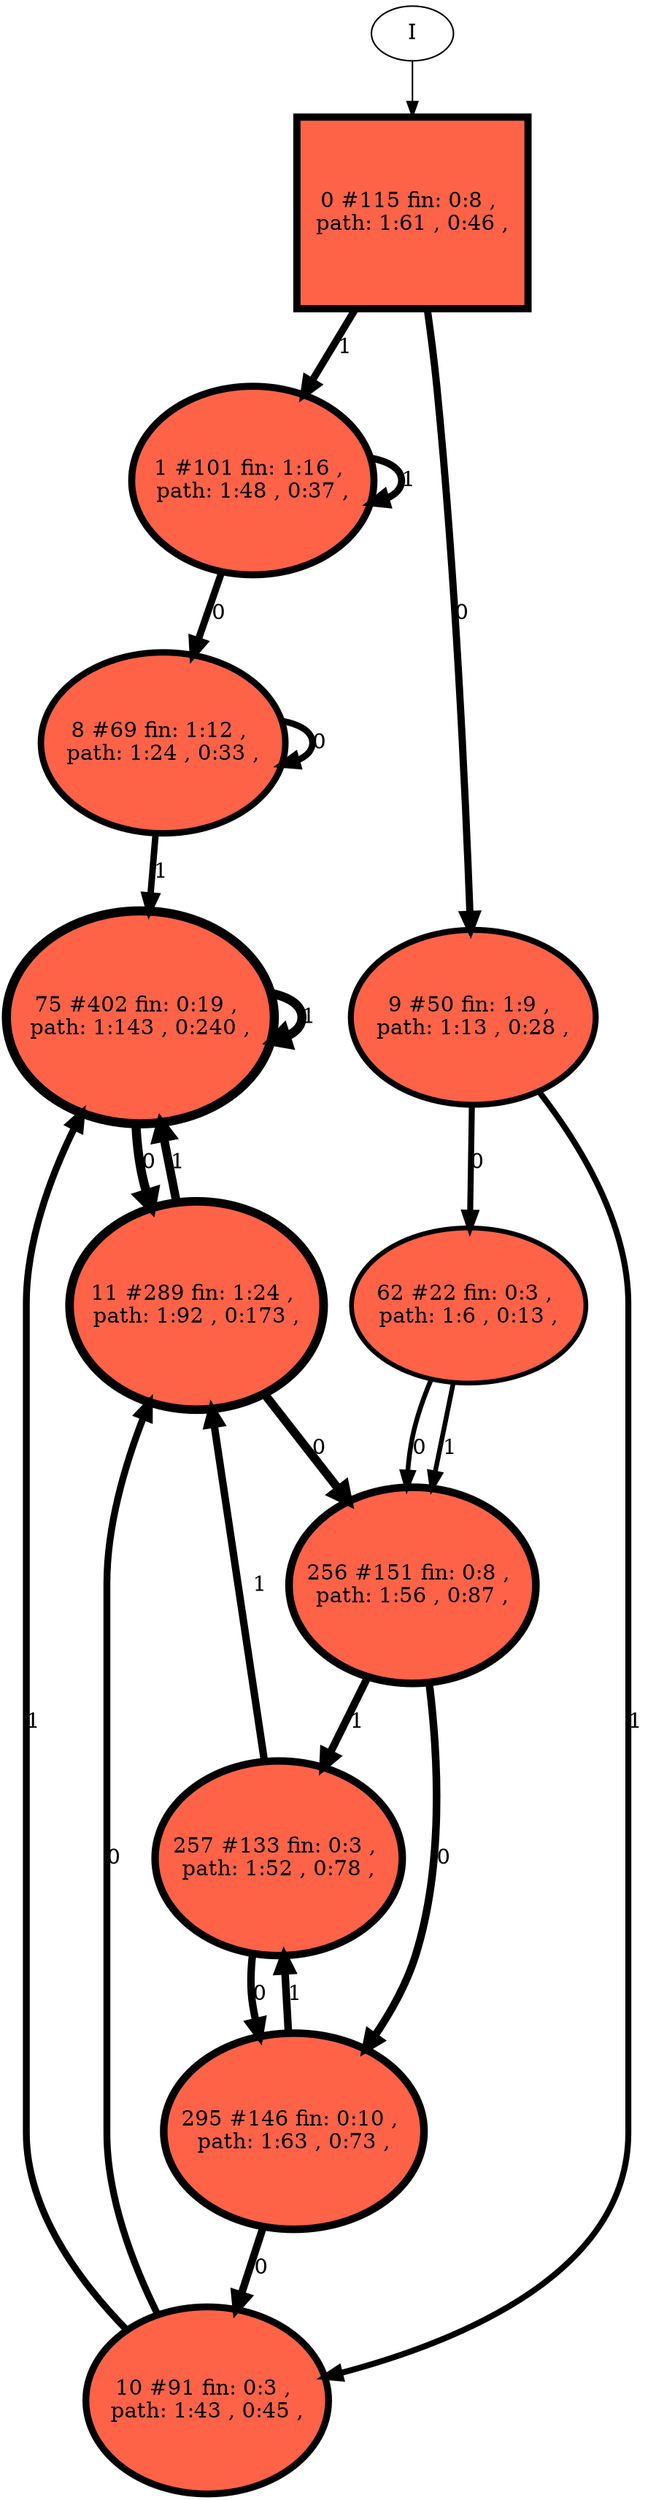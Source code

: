 // produced with flexfringe // 
digraph DFA {
	0 [label="root" shape=box];
		I -> 0;
	0 [ label="0 #115 fin: 0:8 , 
 path: 1:61 , 0:46 , " , style=filled, fillcolor="tomato", width=1.74982, height=1.74982, penwidth=4.75359];
		0 -> 1 [label="1 " , penwidth=4.75359 ];
		0 -> 9 [label="0 " , penwidth=4.75359 ];
	1 [ label="1 #101 fin: 1:16 , 
 path: 1:48 , 0:37 , " , style=filled, fillcolor="tomato", width=1.72722, height=1.72722, penwidth=4.62497];
		1 -> 1 [label="1 " , penwidth=4.62497 ];
		1 -> 8 [label="0 " , penwidth=4.62497 ];
	9 [ label="9 #50 fin: 1:9 , 
 path: 1:13 , 0:28 , " , style=filled, fillcolor="tomato", width=1.59571, height=1.59571, penwidth=3.93183];
		9 -> 10 [label="1 " , penwidth=3.93183 ];
		9 -> 62 [label="0 " , penwidth=3.93183 ];
	8 [ label="8 #69 fin: 1:12 , 
 path: 1:24 , 0:33 , " , style=filled, fillcolor="tomato", width=1.65794, height=1.65794, penwidth=4.2485];
		8 -> 75 [label="1 " , penwidth=4.2485 ];
		8 -> 8 [label="0 " , penwidth=4.2485 ];
	10 [ label="10 #91 fin: 0:3 , 
 path: 1:43 , 0:45 , " , style=filled, fillcolor="tomato", width=1.7087, height=1.7087, penwidth=4.52179];
		10 -> 75 [label="1 " , penwidth=4.52179 ];
		10 -> 11 [label="0 " , penwidth=4.52179 ];
	62 [ label="62 #22 fin: 0:3 , 
 path: 1:6 , 0:13 , " , style=filled, fillcolor="tomato", width=1.41961, height=1.41961, penwidth=3.13549];
		62 -> 256 [label="1 " , penwidth=3.13549 ];
		62 -> 256 [label="0 " , penwidth=3.13549 ];
	75 [ label="75 #402 fin: 0:19 , 
 path: 1:143 , 0:240 , " , style=filled, fillcolor="tomato", width=1.94576, height=1.94576, penwidth=5.99894];
		75 -> 75 [label="1 " , penwidth=5.99894 ];
		75 -> 11 [label="0 " , penwidth=5.99894 ];
	11 [ label="11 #289 fin: 1:24 , 
 path: 1:92 , 0:173 , " , style=filled, fillcolor="tomato", width=1.8976, height=1.8976, penwidth=5.66988];
		11 -> 75 [label="1 " , penwidth=5.66988 ];
		11 -> 256 [label="0 " , penwidth=5.66988 ];
	256 [ label="256 #151 fin: 0:8 , 
 path: 1:56 , 0:87 , " , style=filled, fillcolor="tomato", width=1.79573, height=1.79573, penwidth=5.02388];
		256 -> 257 [label="1 " , penwidth=5.02388 ];
		256 -> 295 [label="0 " , penwidth=5.02388 ];
	257 [ label="257 #133 fin: 0:3 , 
 path: 1:52 , 0:78 , " , style=filled, fillcolor="tomato", width=1.77459, height=1.77459, penwidth=4.89784];
		257 -> 11 [label="1 " , penwidth=4.89784 ];
		257 -> 295 [label="0 " , penwidth=4.89784 ];
	295 [ label="295 #146 fin: 0:10 , 
 path: 1:63 , 0:73 , " , style=filled, fillcolor="tomato", width=1.79016, height=1.79016, penwidth=4.99043];
		295 -> 257 [label="1 " , penwidth=4.99043 ];
		295 -> 10 [label="0 " , penwidth=4.99043 ];
}
